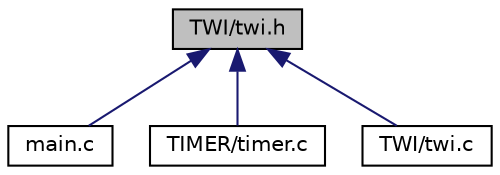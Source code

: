 digraph "TWI/twi.h"
{
 // LATEX_PDF_SIZE
  edge [fontname="Helvetica",fontsize="10",labelfontname="Helvetica",labelfontsize="10"];
  node [fontname="Helvetica",fontsize="10",shape=record];
  Node1 [label="TWI/twi.h",height=0.2,width=0.4,color="black", fillcolor="grey75", style="filled", fontcolor="black",tooltip="Set-up for TWI and I2C use, sadly ran out of time before being able to finalise its use,..."];
  Node1 -> Node2 [dir="back",color="midnightblue",fontsize="10",style="solid",fontname="Helvetica"];
  Node2 [label="main.c",height=0.2,width=0.4,color="black", fillcolor="white", style="filled",URL="$main_8c.html",tooltip="The main application of the ATSAME3X8E for this project."];
  Node1 -> Node3 [dir="back",color="midnightblue",fontsize="10",style="solid",fontname="Helvetica"];
  Node3 [label="TIMER/timer.c",height=0.2,width=0.4,color="black", fillcolor="white", style="filled",URL="$timer_8c_source.html",tooltip=" "];
  Node1 -> Node4 [dir="back",color="midnightblue",fontsize="10",style="solid",fontname="Helvetica"];
  Node4 [label="TWI/twi.c",height=0.2,width=0.4,color="black", fillcolor="white", style="filled",URL="$twi_8c_source.html",tooltip=" "];
}
